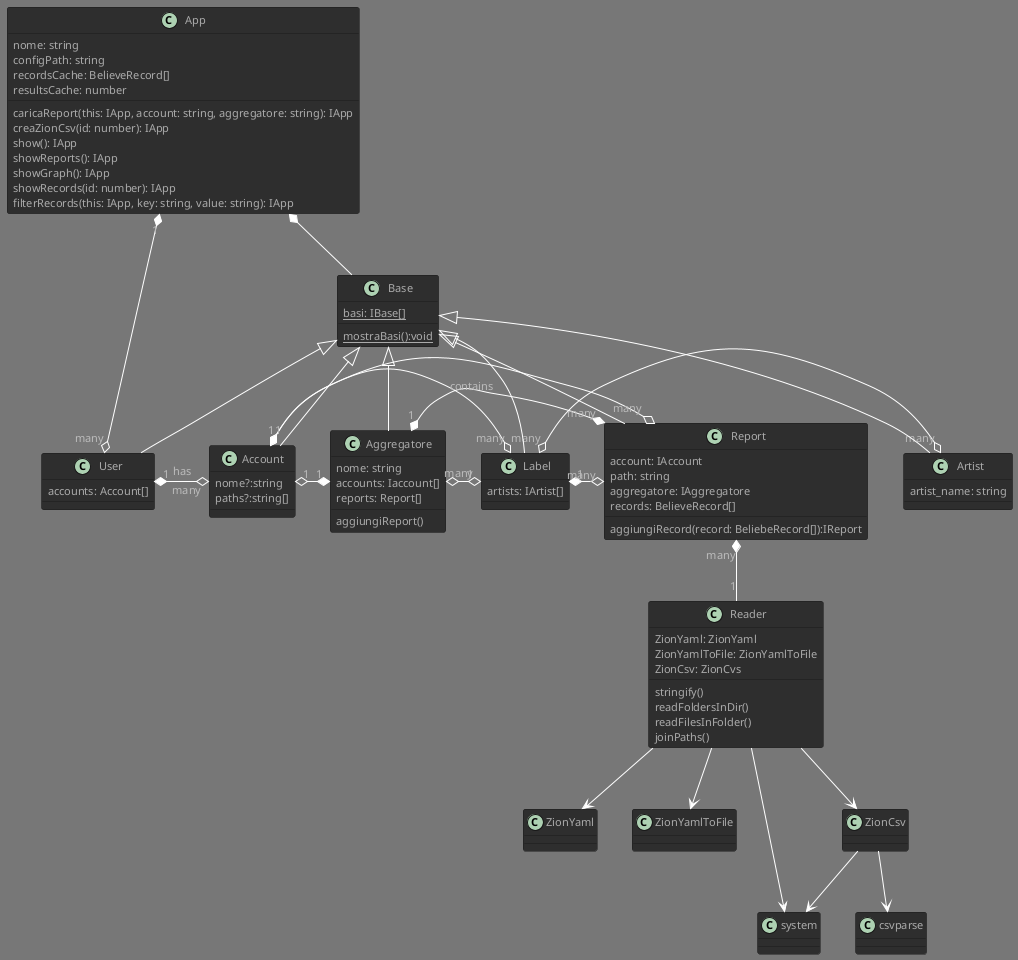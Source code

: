 @startuml
!theme reddress-darkgreen

class Base {
  {static}basi: IBase[]
  {static}mostraBasi():void
}

class App{
  nome: string
  configPath: string
  recordsCache: BelieveRecord[]
  resultsCache: number
  caricaReport(this: IApp, account: string, aggregatore: string): IApp
  creaZionCsv(id: number): IApp
  show(): IApp
  showReports(): IApp
  showGraph(): IApp
  showRecords(id: number): IApp
  filterRecords(this: IApp, key: string, value: string): IApp
}

class User {
  accounts: Account[]
}

class Account {
  nome?:string
  paths?:string[]
}

class Aggregatore {
  nome: string
  accounts: Iaccount[]
  reports: Report[]
  aggiungiReport()
}

class Artist {
  artist_name: string
}

class Label {
  artists: IArtist[]
}

class Reader {
  ZionYaml: ZionYaml
  ZionYamlToFile: ZionYamlToFile
  ZionCsv: ZionCvs
  stringify()
  readFoldersInDir()
  readFilesInFolder()
  joinPaths()
}

class Report {
  account: IAccount
  path: string
  aggregatore: IAggregatore
  records: BelieveRecord[]
  aggiungiRecord(record: BeliebeRecord[]):IReport
}

App "1" *-o  "many" User
User "1" *-o "many" Account : "has"
Account "1" o-* "1" Aggregatore
Account "1" o-o "many" Label
Account "1" *-o "many" Report
Aggregatore "1" *-* "many" Report : "contains"
Aggregatore "many" o-o "1" Label
Label "1" *-o "many" Report
Label "many" o-o "many" Artist
Report "many" *-- "1" Reader

Reader --> ZionYaml
Reader --> ZionYamlToFile
Reader --> system
Reader --> ZionCsv
ZionCsv --> csvparse
ZionCsv --> system

App *-- Base
Base <|== Report
Base <|== Artist
Base <|== Label
Base <|== Account
Base <|== Aggregatore
Base <|== User
@enduml
